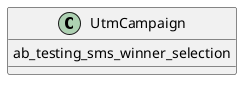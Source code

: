 @startuml classes_mass_mailing_crm_sms
set namespaceSeparator none
class "UtmCampaign" as odoo_src.odoo.addons.mass_mailing_crm_sms.models.utm.UtmCampaign {
  ab_testing_sms_winner_selection
}
@enduml
